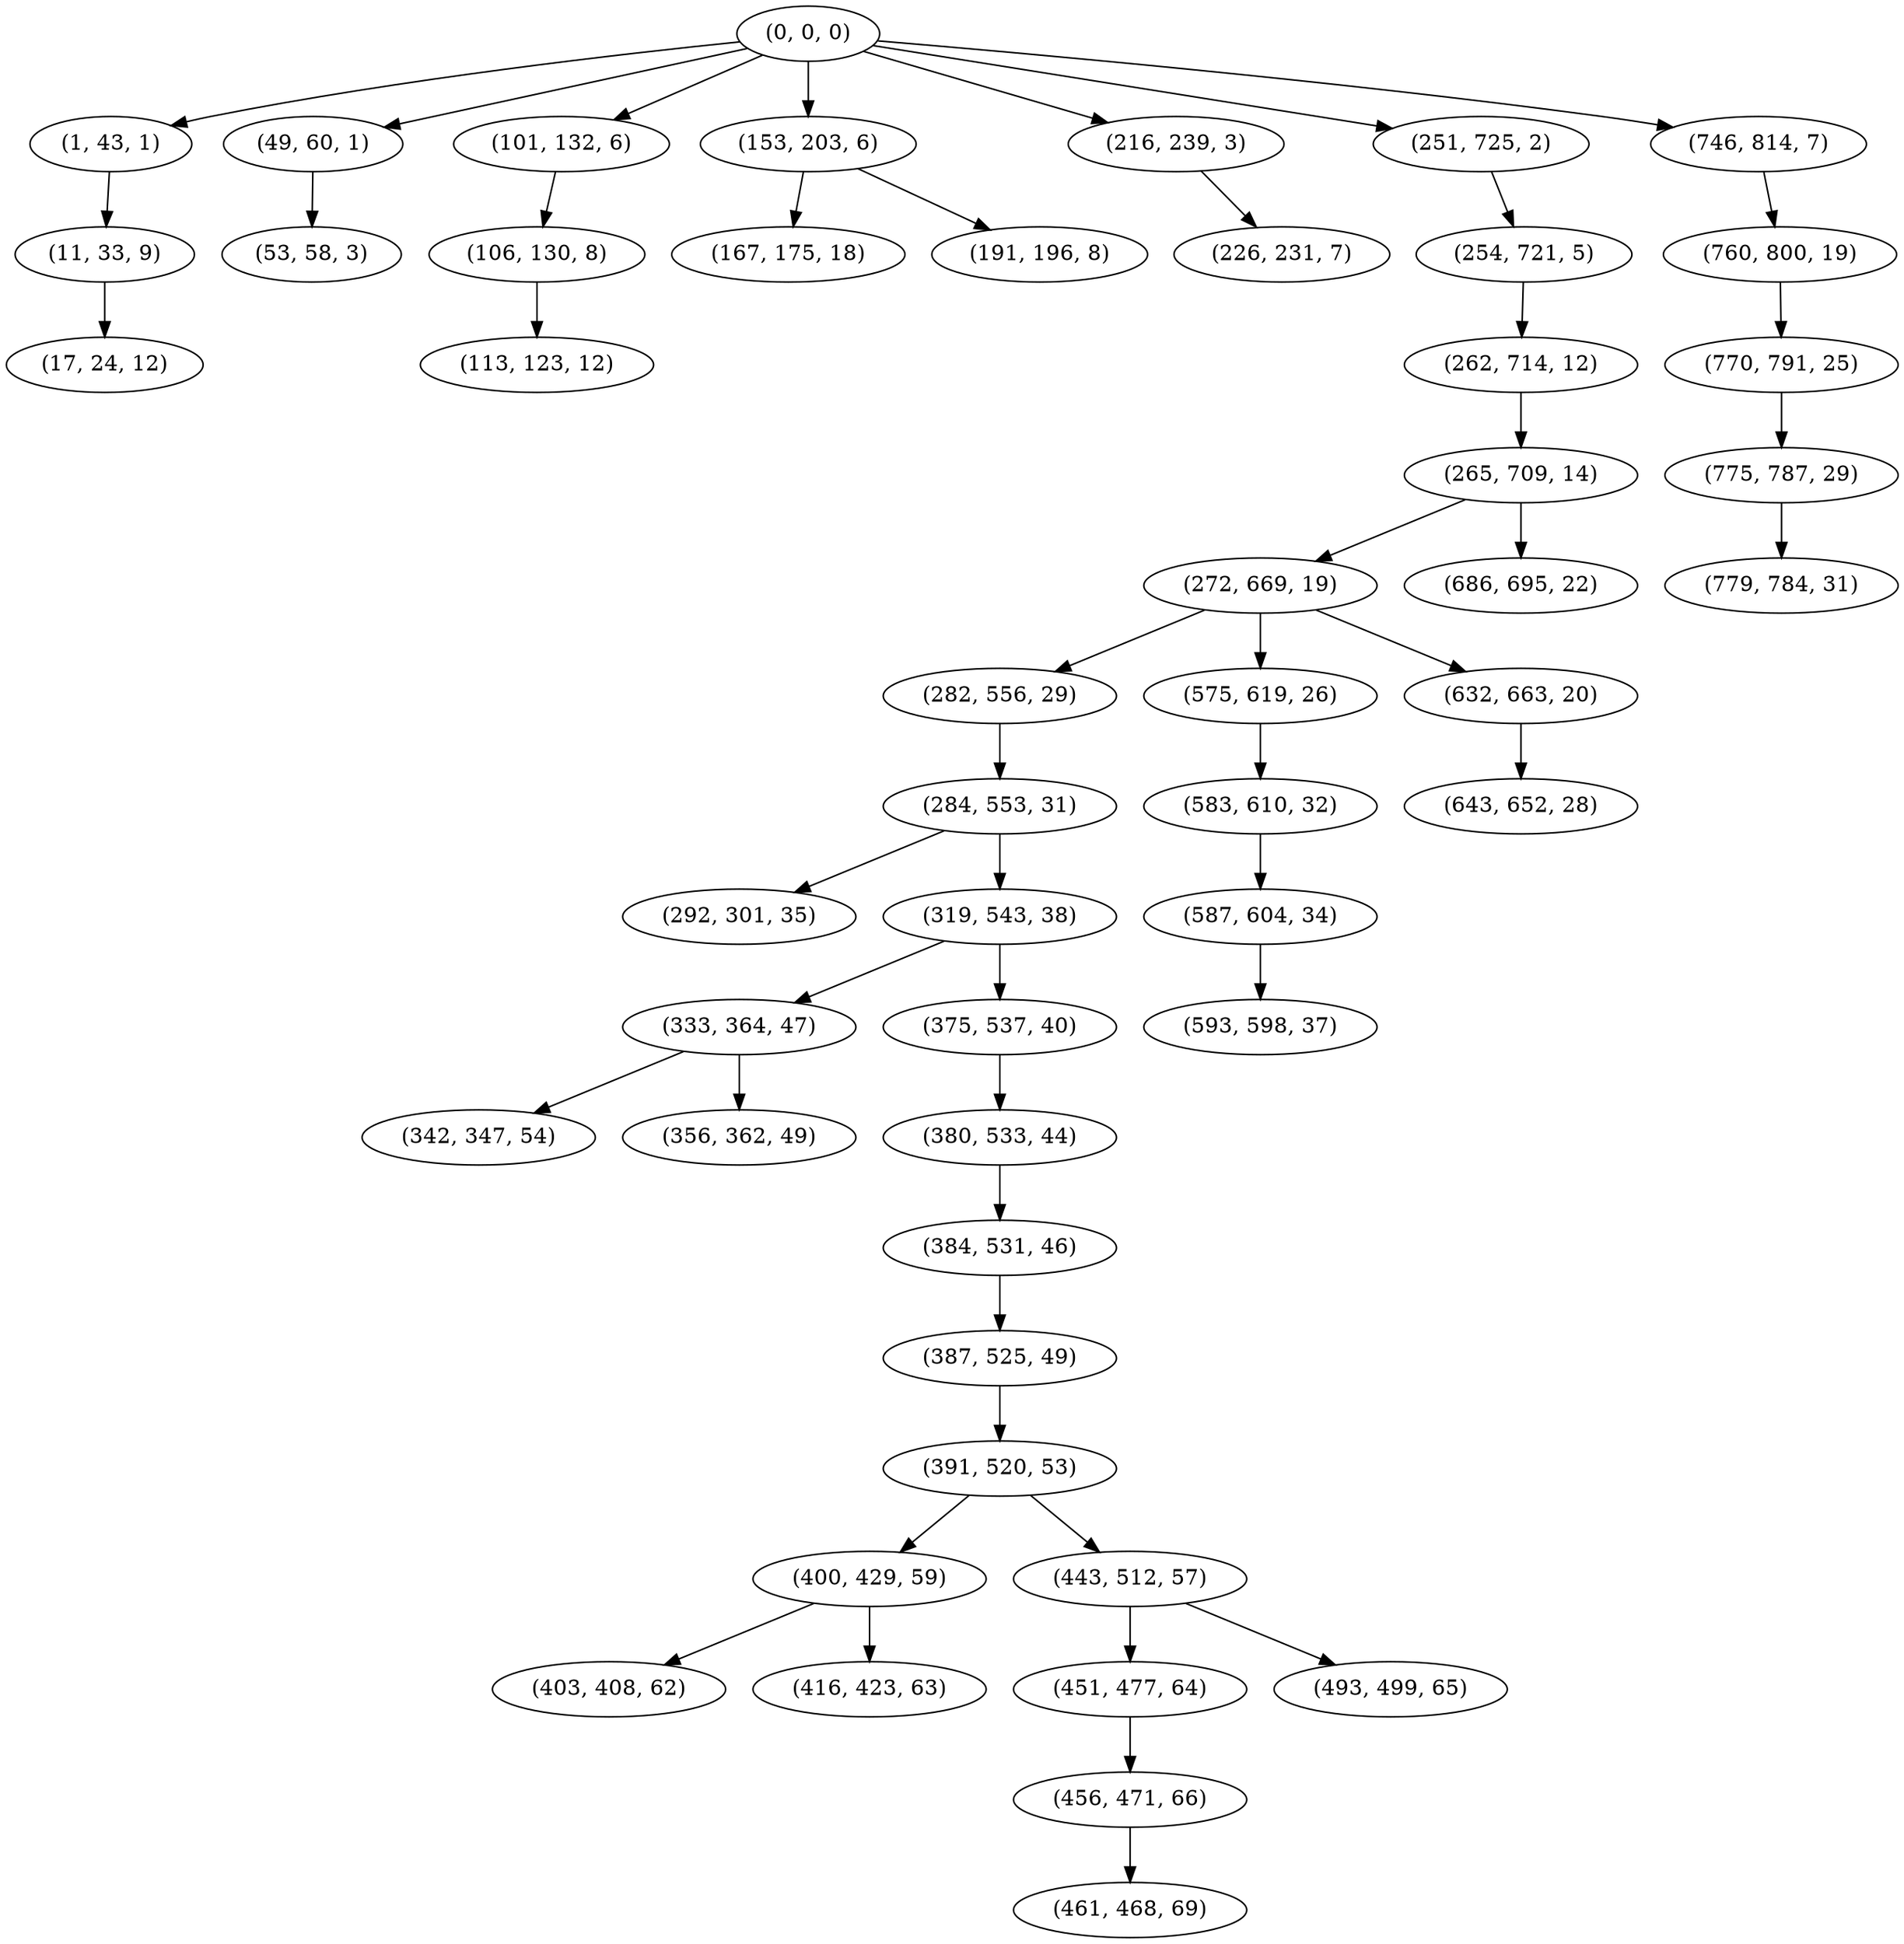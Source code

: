 digraph tree {
    "(0, 0, 0)";
    "(1, 43, 1)";
    "(11, 33, 9)";
    "(17, 24, 12)";
    "(49, 60, 1)";
    "(53, 58, 3)";
    "(101, 132, 6)";
    "(106, 130, 8)";
    "(113, 123, 12)";
    "(153, 203, 6)";
    "(167, 175, 18)";
    "(191, 196, 8)";
    "(216, 239, 3)";
    "(226, 231, 7)";
    "(251, 725, 2)";
    "(254, 721, 5)";
    "(262, 714, 12)";
    "(265, 709, 14)";
    "(272, 669, 19)";
    "(282, 556, 29)";
    "(284, 553, 31)";
    "(292, 301, 35)";
    "(319, 543, 38)";
    "(333, 364, 47)";
    "(342, 347, 54)";
    "(356, 362, 49)";
    "(375, 537, 40)";
    "(380, 533, 44)";
    "(384, 531, 46)";
    "(387, 525, 49)";
    "(391, 520, 53)";
    "(400, 429, 59)";
    "(403, 408, 62)";
    "(416, 423, 63)";
    "(443, 512, 57)";
    "(451, 477, 64)";
    "(456, 471, 66)";
    "(461, 468, 69)";
    "(493, 499, 65)";
    "(575, 619, 26)";
    "(583, 610, 32)";
    "(587, 604, 34)";
    "(593, 598, 37)";
    "(632, 663, 20)";
    "(643, 652, 28)";
    "(686, 695, 22)";
    "(746, 814, 7)";
    "(760, 800, 19)";
    "(770, 791, 25)";
    "(775, 787, 29)";
    "(779, 784, 31)";
    "(0, 0, 0)" -> "(1, 43, 1)";
    "(0, 0, 0)" -> "(49, 60, 1)";
    "(0, 0, 0)" -> "(101, 132, 6)";
    "(0, 0, 0)" -> "(153, 203, 6)";
    "(0, 0, 0)" -> "(216, 239, 3)";
    "(0, 0, 0)" -> "(251, 725, 2)";
    "(0, 0, 0)" -> "(746, 814, 7)";
    "(1, 43, 1)" -> "(11, 33, 9)";
    "(11, 33, 9)" -> "(17, 24, 12)";
    "(49, 60, 1)" -> "(53, 58, 3)";
    "(101, 132, 6)" -> "(106, 130, 8)";
    "(106, 130, 8)" -> "(113, 123, 12)";
    "(153, 203, 6)" -> "(167, 175, 18)";
    "(153, 203, 6)" -> "(191, 196, 8)";
    "(216, 239, 3)" -> "(226, 231, 7)";
    "(251, 725, 2)" -> "(254, 721, 5)";
    "(254, 721, 5)" -> "(262, 714, 12)";
    "(262, 714, 12)" -> "(265, 709, 14)";
    "(265, 709, 14)" -> "(272, 669, 19)";
    "(265, 709, 14)" -> "(686, 695, 22)";
    "(272, 669, 19)" -> "(282, 556, 29)";
    "(272, 669, 19)" -> "(575, 619, 26)";
    "(272, 669, 19)" -> "(632, 663, 20)";
    "(282, 556, 29)" -> "(284, 553, 31)";
    "(284, 553, 31)" -> "(292, 301, 35)";
    "(284, 553, 31)" -> "(319, 543, 38)";
    "(319, 543, 38)" -> "(333, 364, 47)";
    "(319, 543, 38)" -> "(375, 537, 40)";
    "(333, 364, 47)" -> "(342, 347, 54)";
    "(333, 364, 47)" -> "(356, 362, 49)";
    "(375, 537, 40)" -> "(380, 533, 44)";
    "(380, 533, 44)" -> "(384, 531, 46)";
    "(384, 531, 46)" -> "(387, 525, 49)";
    "(387, 525, 49)" -> "(391, 520, 53)";
    "(391, 520, 53)" -> "(400, 429, 59)";
    "(391, 520, 53)" -> "(443, 512, 57)";
    "(400, 429, 59)" -> "(403, 408, 62)";
    "(400, 429, 59)" -> "(416, 423, 63)";
    "(443, 512, 57)" -> "(451, 477, 64)";
    "(443, 512, 57)" -> "(493, 499, 65)";
    "(451, 477, 64)" -> "(456, 471, 66)";
    "(456, 471, 66)" -> "(461, 468, 69)";
    "(575, 619, 26)" -> "(583, 610, 32)";
    "(583, 610, 32)" -> "(587, 604, 34)";
    "(587, 604, 34)" -> "(593, 598, 37)";
    "(632, 663, 20)" -> "(643, 652, 28)";
    "(746, 814, 7)" -> "(760, 800, 19)";
    "(760, 800, 19)" -> "(770, 791, 25)";
    "(770, 791, 25)" -> "(775, 787, 29)";
    "(775, 787, 29)" -> "(779, 784, 31)";
}
